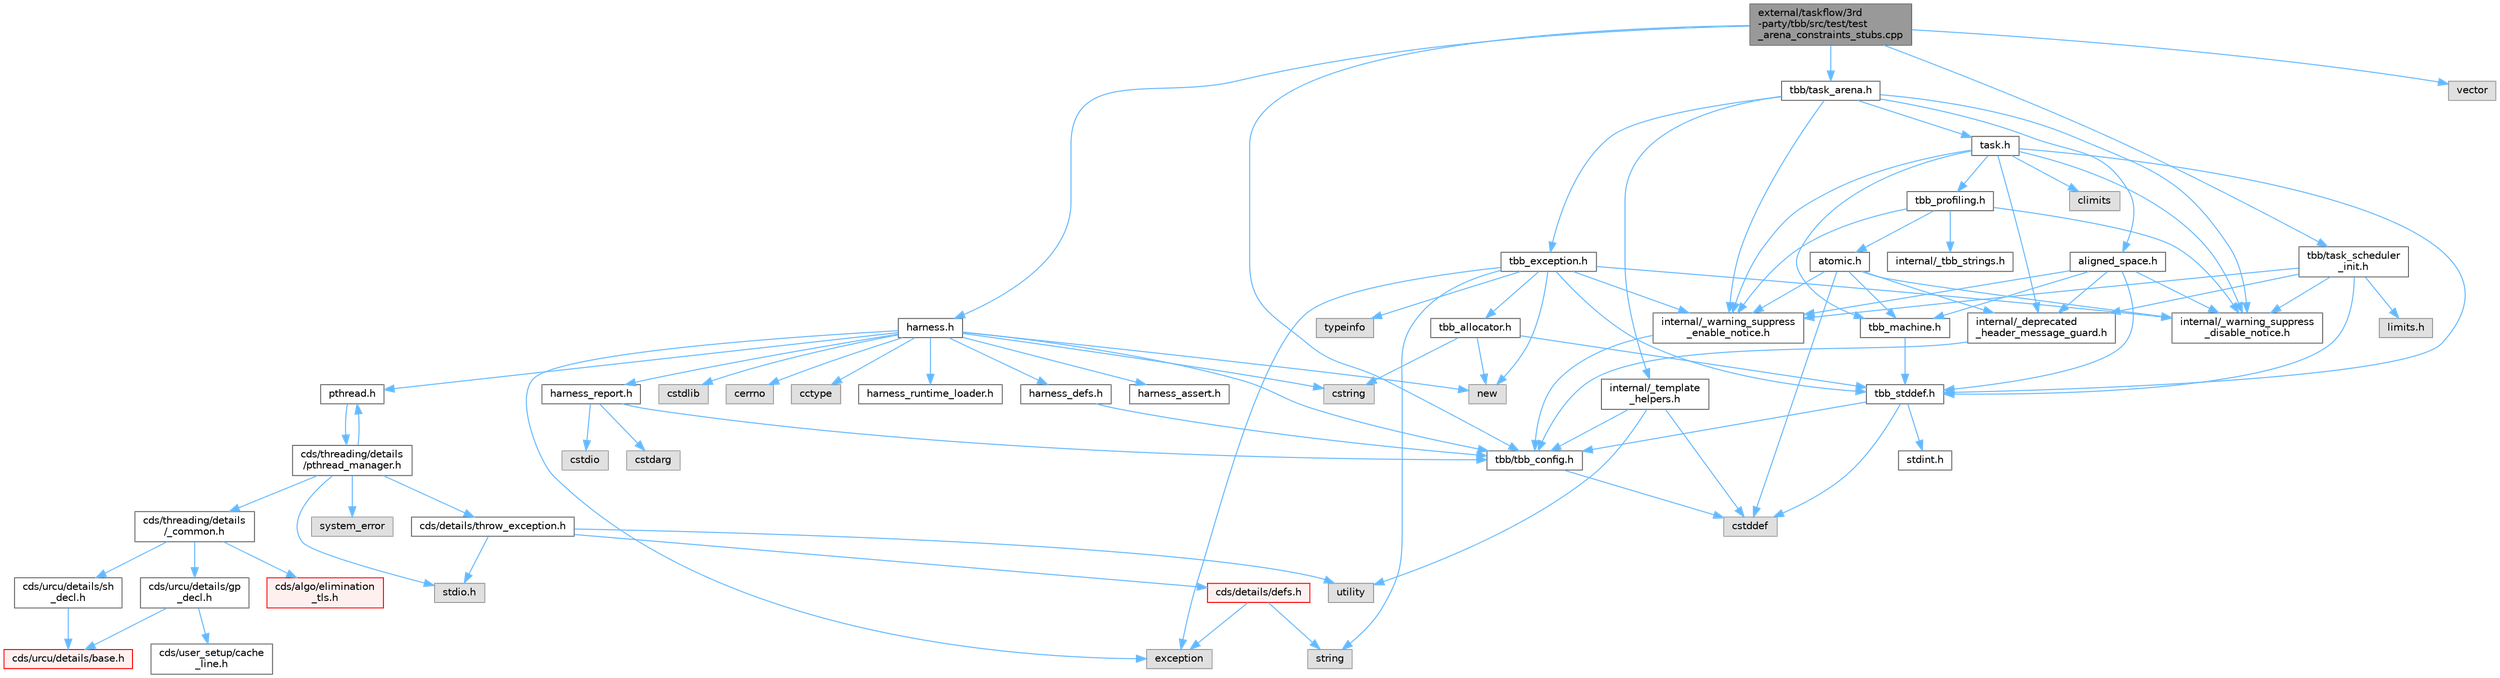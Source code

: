 digraph "external/taskflow/3rd-party/tbb/src/test/test_arena_constraints_stubs.cpp"
{
 // LATEX_PDF_SIZE
  bgcolor="transparent";
  edge [fontname=Helvetica,fontsize=10,labelfontname=Helvetica,labelfontsize=10];
  node [fontname=Helvetica,fontsize=10,shape=box,height=0.2,width=0.4];
  Node1 [id="Node000001",label="external/taskflow/3rd\l-party/tbb/src/test/test\l_arena_constraints_stubs.cpp",height=0.2,width=0.4,color="gray40", fillcolor="grey60", style="filled", fontcolor="black",tooltip=" "];
  Node1 -> Node2 [id="edge1_Node000001_Node000002",color="steelblue1",style="solid",tooltip=" "];
  Node2 [id="Node000002",label="tbb/tbb_config.h",height=0.2,width=0.4,color="grey40", fillcolor="white", style="filled",URL="$tbb__config_8h.html",tooltip=" "];
  Node2 -> Node3 [id="edge2_Node000002_Node000003",color="steelblue1",style="solid",tooltip=" "];
  Node3 [id="Node000003",label="cstddef",height=0.2,width=0.4,color="grey60", fillcolor="#E0E0E0", style="filled",tooltip=" "];
  Node1 -> Node4 [id="edge3_Node000001_Node000004",color="steelblue1",style="solid",tooltip=" "];
  Node4 [id="Node000004",label="harness.h",height=0.2,width=0.4,color="grey40", fillcolor="white", style="filled",URL="$harness_8h.html",tooltip=" "];
  Node4 -> Node2 [id="edge4_Node000004_Node000002",color="steelblue1",style="solid",tooltip=" "];
  Node4 -> Node5 [id="edge5_Node000004_Node000005",color="steelblue1",style="solid",tooltip=" "];
  Node5 [id="Node000005",label="harness_defs.h",height=0.2,width=0.4,color="grey40", fillcolor="white", style="filled",URL="$harness__defs_8h.html",tooltip=" "];
  Node5 -> Node2 [id="edge6_Node000005_Node000002",color="steelblue1",style="solid",tooltip=" "];
  Node4 -> Node6 [id="edge7_Node000004_Node000006",color="steelblue1",style="solid",tooltip=" "];
  Node6 [id="Node000006",label="cstdlib",height=0.2,width=0.4,color="grey60", fillcolor="#E0E0E0", style="filled",tooltip=" "];
  Node4 -> Node7 [id="edge8_Node000004_Node000007",color="steelblue1",style="solid",tooltip=" "];
  Node7 [id="Node000007",label="cstring",height=0.2,width=0.4,color="grey60", fillcolor="#E0E0E0", style="filled",tooltip=" "];
  Node4 -> Node8 [id="edge9_Node000004_Node000008",color="steelblue1",style="solid",tooltip=" "];
  Node8 [id="Node000008",label="cerrno",height=0.2,width=0.4,color="grey60", fillcolor="#E0E0E0", style="filled",tooltip=" "];
  Node4 -> Node9 [id="edge10_Node000004_Node000009",color="steelblue1",style="solid",tooltip=" "];
  Node9 [id="Node000009",label="cctype",height=0.2,width=0.4,color="grey60", fillcolor="#E0E0E0", style="filled",tooltip=" "];
  Node4 -> Node10 [id="edge11_Node000004_Node000010",color="steelblue1",style="solid",tooltip=" "];
  Node10 [id="Node000010",label="new",height=0.2,width=0.4,color="grey60", fillcolor="#E0E0E0", style="filled",tooltip=" "];
  Node4 -> Node11 [id="edge12_Node000004_Node000011",color="steelblue1",style="solid",tooltip=" "];
  Node11 [id="Node000011",label="pthread.h",height=0.2,width=0.4,color="grey40", fillcolor="white", style="filled",URL="$pthread_8h.html",tooltip=" "];
  Node11 -> Node12 [id="edge13_Node000011_Node000012",color="steelblue1",style="solid",tooltip=" "];
  Node12 [id="Node000012",label="cds/threading/details\l/pthread_manager.h",height=0.2,width=0.4,color="grey40", fillcolor="white", style="filled",URL="$pthread__manager_8h.html",tooltip=" "];
  Node12 -> Node13 [id="edge14_Node000012_Node000013",color="steelblue1",style="solid",tooltip=" "];
  Node13 [id="Node000013",label="system_error",height=0.2,width=0.4,color="grey60", fillcolor="#E0E0E0", style="filled",tooltip=" "];
  Node12 -> Node14 [id="edge15_Node000012_Node000014",color="steelblue1",style="solid",tooltip=" "];
  Node14 [id="Node000014",label="stdio.h",height=0.2,width=0.4,color="grey60", fillcolor="#E0E0E0", style="filled",tooltip=" "];
  Node12 -> Node11 [id="edge16_Node000012_Node000011",color="steelblue1",style="solid",tooltip=" "];
  Node12 -> Node15 [id="edge17_Node000012_Node000015",color="steelblue1",style="solid",tooltip=" "];
  Node15 [id="Node000015",label="cds/threading/details\l/_common.h",height=0.2,width=0.4,color="grey40", fillcolor="white", style="filled",URL="$__common_8h.html",tooltip=" "];
  Node15 -> Node16 [id="edge18_Node000015_Node000016",color="steelblue1",style="solid",tooltip=" "];
  Node16 [id="Node000016",label="cds/urcu/details/gp\l_decl.h",height=0.2,width=0.4,color="grey40", fillcolor="white", style="filled",URL="$gp__decl_8h.html",tooltip=" "];
  Node16 -> Node17 [id="edge19_Node000016_Node000017",color="steelblue1",style="solid",tooltip=" "];
  Node17 [id="Node000017",label="cds/urcu/details/base.h",height=0.2,width=0.4,color="red", fillcolor="#FFF0F0", style="filled",URL="$external_2libcds_2cds_2urcu_2details_2base_8h.html",tooltip=" "];
  Node16 -> Node32 [id="edge20_Node000016_Node000032",color="steelblue1",style="solid",tooltip=" "];
  Node32 [id="Node000032",label="cds/user_setup/cache\l_line.h",height=0.2,width=0.4,color="grey40", fillcolor="white", style="filled",URL="$cache__line_8h.html",tooltip="Cache-line size definition"];
  Node15 -> Node54 [id="edge21_Node000015_Node000054",color="steelblue1",style="solid",tooltip=" "];
  Node54 [id="Node000054",label="cds/urcu/details/sh\l_decl.h",height=0.2,width=0.4,color="grey40", fillcolor="white", style="filled",URL="$sh__decl_8h.html",tooltip=" "];
  Node54 -> Node17 [id="edge22_Node000054_Node000017",color="steelblue1",style="solid",tooltip=" "];
  Node15 -> Node55 [id="edge23_Node000015_Node000055",color="steelblue1",style="solid",tooltip=" "];
  Node55 [id="Node000055",label="cds/algo/elimination\l_tls.h",height=0.2,width=0.4,color="red", fillcolor="#FFF0F0", style="filled",URL="$elimination__tls_8h.html",tooltip=" "];
  Node12 -> Node48 [id="edge24_Node000012_Node000048",color="steelblue1",style="solid",tooltip=" "];
  Node48 [id="Node000048",label="cds/details/throw_exception.h",height=0.2,width=0.4,color="grey40", fillcolor="white", style="filled",URL="$throw__exception_8h.html",tooltip=" "];
  Node48 -> Node19 [id="edge25_Node000048_Node000019",color="steelblue1",style="solid",tooltip=" "];
  Node19 [id="Node000019",label="cds/details/defs.h",height=0.2,width=0.4,color="red", fillcolor="#FFF0F0", style="filled",URL="$details_2defs_8h.html",tooltip=" "];
  Node19 -> Node24 [id="edge26_Node000019_Node000024",color="steelblue1",style="solid",tooltip=" "];
  Node24 [id="Node000024",label="exception",height=0.2,width=0.4,color="grey60", fillcolor="#E0E0E0", style="filled",tooltip=" "];
  Node19 -> Node26 [id="edge27_Node000019_Node000026",color="steelblue1",style="solid",tooltip=" "];
  Node26 [id="Node000026",label="string",height=0.2,width=0.4,color="grey60", fillcolor="#E0E0E0", style="filled",tooltip=" "];
  Node48 -> Node14 [id="edge28_Node000048_Node000014",color="steelblue1",style="solid",tooltip=" "];
  Node48 -> Node49 [id="edge29_Node000048_Node000049",color="steelblue1",style="solid",tooltip=" "];
  Node49 [id="Node000049",label="utility",height=0.2,width=0.4,color="grey60", fillcolor="#E0E0E0", style="filled",tooltip=" "];
  Node4 -> Node57 [id="edge30_Node000004_Node000057",color="steelblue1",style="solid",tooltip=" "];
  Node57 [id="Node000057",label="harness_runtime_loader.h",height=0.2,width=0.4,color="grey40", fillcolor="white", style="filled",URL="$harness__runtime__loader_8h.html",tooltip=" "];
  Node4 -> Node58 [id="edge31_Node000004_Node000058",color="steelblue1",style="solid",tooltip=" "];
  Node58 [id="Node000058",label="harness_report.h",height=0.2,width=0.4,color="grey40", fillcolor="white", style="filled",URL="$harness__report_8h.html",tooltip=" "];
  Node58 -> Node59 [id="edge32_Node000058_Node000059",color="steelblue1",style="solid",tooltip=" "];
  Node59 [id="Node000059",label="cstdio",height=0.2,width=0.4,color="grey60", fillcolor="#E0E0E0", style="filled",tooltip=" "];
  Node58 -> Node60 [id="edge33_Node000058_Node000060",color="steelblue1",style="solid",tooltip=" "];
  Node60 [id="Node000060",label="cstdarg",height=0.2,width=0.4,color="grey60", fillcolor="#E0E0E0", style="filled",tooltip=" "];
  Node58 -> Node2 [id="edge34_Node000058_Node000002",color="steelblue1",style="solid",tooltip=" "];
  Node4 -> Node24 [id="edge35_Node000004_Node000024",color="steelblue1",style="solid",tooltip=" "];
  Node4 -> Node61 [id="edge36_Node000004_Node000061",color="steelblue1",style="solid",tooltip=" "];
  Node61 [id="Node000061",label="harness_assert.h",height=0.2,width=0.4,color="grey40", fillcolor="white", style="filled",URL="$harness__assert_8h.html",tooltip=" "];
  Node1 -> Node62 [id="edge37_Node000001_Node000062",color="steelblue1",style="solid",tooltip=" "];
  Node62 [id="Node000062",label="tbb/task_arena.h",height=0.2,width=0.4,color="grey40", fillcolor="white", style="filled",URL="$task__arena_8h.html",tooltip=" "];
  Node62 -> Node63 [id="edge38_Node000062_Node000063",color="steelblue1",style="solid",tooltip=" "];
  Node63 [id="Node000063",label="internal/_warning_suppress\l_enable_notice.h",height=0.2,width=0.4,color="grey40", fillcolor="white", style="filled",URL="$__warning__suppress__enable__notice_8h.html",tooltip=" "];
  Node63 -> Node2 [id="edge39_Node000063_Node000002",color="steelblue1",style="solid",tooltip=" "];
  Node62 -> Node64 [id="edge40_Node000062_Node000064",color="steelblue1",style="solid",tooltip=" "];
  Node64 [id="Node000064",label="task.h",height=0.2,width=0.4,color="grey40", fillcolor="white", style="filled",URL="$task_8h.html",tooltip=" "];
  Node64 -> Node65 [id="edge41_Node000064_Node000065",color="steelblue1",style="solid",tooltip=" "];
  Node65 [id="Node000065",label="internal/_deprecated\l_header_message_guard.h",height=0.2,width=0.4,color="grey40", fillcolor="white", style="filled",URL="$__deprecated__header__message__guard_8h.html",tooltip=" "];
  Node65 -> Node2 [id="edge42_Node000065_Node000002",color="steelblue1",style="solid",tooltip=" "];
  Node64 -> Node63 [id="edge43_Node000064_Node000063",color="steelblue1",style="solid",tooltip=" "];
  Node64 -> Node66 [id="edge44_Node000064_Node000066",color="steelblue1",style="solid",tooltip=" "];
  Node66 [id="Node000066",label="tbb_stddef.h",height=0.2,width=0.4,color="grey40", fillcolor="white", style="filled",URL="$tbb__stddef_8h.html",tooltip=" "];
  Node66 -> Node2 [id="edge45_Node000066_Node000002",color="steelblue1",style="solid",tooltip=" "];
  Node66 -> Node3 [id="edge46_Node000066_Node000003",color="steelblue1",style="solid",tooltip=" "];
  Node66 -> Node67 [id="edge47_Node000066_Node000067",color="steelblue1",style="solid",tooltip=" "];
  Node67 [id="Node000067",label="stdint.h",height=0.2,width=0.4,color="grey40", fillcolor="white", style="filled",URL="$stdint_8h.html",tooltip=" "];
  Node64 -> Node68 [id="edge48_Node000064_Node000068",color="steelblue1",style="solid",tooltip=" "];
  Node68 [id="Node000068",label="tbb_machine.h",height=0.2,width=0.4,color="grey40", fillcolor="white", style="filled",URL="$tbb__machine_8h.html",tooltip=" "];
  Node68 -> Node66 [id="edge49_Node000068_Node000066",color="steelblue1",style="solid",tooltip=" "];
  Node64 -> Node69 [id="edge50_Node000064_Node000069",color="steelblue1",style="solid",tooltip=" "];
  Node69 [id="Node000069",label="tbb_profiling.h",height=0.2,width=0.4,color="grey40", fillcolor="white", style="filled",URL="$tbb__profiling_8h.html",tooltip=" "];
  Node69 -> Node63 [id="edge51_Node000069_Node000063",color="steelblue1",style="solid",tooltip=" "];
  Node69 -> Node70 [id="edge52_Node000069_Node000070",color="steelblue1",style="solid",tooltip=" "];
  Node70 [id="Node000070",label="internal/_tbb_strings.h",height=0.2,width=0.4,color="grey40", fillcolor="white", style="filled",URL="$__tbb__strings_8h.html",tooltip=" "];
  Node69 -> Node71 [id="edge53_Node000069_Node000071",color="steelblue1",style="solid",tooltip=" "];
  Node71 [id="Node000071",label="atomic.h",height=0.2,width=0.4,color="grey40", fillcolor="white", style="filled",URL="$external_2taskflow_23rd-party_2tbb_2include_2tbb_2atomic_8h.html",tooltip=" "];
  Node71 -> Node65 [id="edge54_Node000071_Node000065",color="steelblue1",style="solid",tooltip=" "];
  Node71 -> Node63 [id="edge55_Node000071_Node000063",color="steelblue1",style="solid",tooltip=" "];
  Node71 -> Node3 [id="edge56_Node000071_Node000003",color="steelblue1",style="solid",tooltip=" "];
  Node71 -> Node68 [id="edge57_Node000071_Node000068",color="steelblue1",style="solid",tooltip=" "];
  Node71 -> Node72 [id="edge58_Node000071_Node000072",color="steelblue1",style="solid",tooltip=" "];
  Node72 [id="Node000072",label="internal/_warning_suppress\l_disable_notice.h",height=0.2,width=0.4,color="grey40", fillcolor="white", style="filled",URL="$__warning__suppress__disable__notice_8h.html",tooltip=" "];
  Node69 -> Node72 [id="edge59_Node000069_Node000072",color="steelblue1",style="solid",tooltip=" "];
  Node64 -> Node73 [id="edge60_Node000064_Node000073",color="steelblue1",style="solid",tooltip=" "];
  Node73 [id="Node000073",label="climits",height=0.2,width=0.4,color="grey60", fillcolor="#E0E0E0", style="filled",tooltip=" "];
  Node64 -> Node72 [id="edge61_Node000064_Node000072",color="steelblue1",style="solid",tooltip=" "];
  Node62 -> Node74 [id="edge62_Node000062_Node000074",color="steelblue1",style="solid",tooltip=" "];
  Node74 [id="Node000074",label="tbb_exception.h",height=0.2,width=0.4,color="grey40", fillcolor="white", style="filled",URL="$tbb__exception_8h.html",tooltip=" "];
  Node74 -> Node63 [id="edge63_Node000074_Node000063",color="steelblue1",style="solid",tooltip=" "];
  Node74 -> Node66 [id="edge64_Node000074_Node000066",color="steelblue1",style="solid",tooltip=" "];
  Node74 -> Node24 [id="edge65_Node000074_Node000024",color="steelblue1",style="solid",tooltip=" "];
  Node74 -> Node10 [id="edge66_Node000074_Node000010",color="steelblue1",style="solid",tooltip=" "];
  Node74 -> Node26 [id="edge67_Node000074_Node000026",color="steelblue1",style="solid",tooltip=" "];
  Node74 -> Node75 [id="edge68_Node000074_Node000075",color="steelblue1",style="solid",tooltip=" "];
  Node75 [id="Node000075",label="tbb_allocator.h",height=0.2,width=0.4,color="grey40", fillcolor="white", style="filled",URL="$tbb__allocator_8h.html",tooltip=" "];
  Node75 -> Node66 [id="edge69_Node000075_Node000066",color="steelblue1",style="solid",tooltip=" "];
  Node75 -> Node10 [id="edge70_Node000075_Node000010",color="steelblue1",style="solid",tooltip=" "];
  Node75 -> Node7 [id="edge71_Node000075_Node000007",color="steelblue1",style="solid",tooltip=" "];
  Node74 -> Node76 [id="edge72_Node000074_Node000076",color="steelblue1",style="solid",tooltip=" "];
  Node76 [id="Node000076",label="typeinfo",height=0.2,width=0.4,color="grey60", fillcolor="#E0E0E0", style="filled",tooltip=" "];
  Node74 -> Node72 [id="edge73_Node000074_Node000072",color="steelblue1",style="solid",tooltip=" "];
  Node62 -> Node77 [id="edge74_Node000062_Node000077",color="steelblue1",style="solid",tooltip=" "];
  Node77 [id="Node000077",label="internal/_template\l_helpers.h",height=0.2,width=0.4,color="grey40", fillcolor="white", style="filled",URL="$__template__helpers_8h.html",tooltip=" "];
  Node77 -> Node49 [id="edge75_Node000077_Node000049",color="steelblue1",style="solid",tooltip=" "];
  Node77 -> Node3 [id="edge76_Node000077_Node000003",color="steelblue1",style="solid",tooltip=" "];
  Node77 -> Node2 [id="edge77_Node000077_Node000002",color="steelblue1",style="solid",tooltip=" "];
  Node62 -> Node78 [id="edge78_Node000062_Node000078",color="steelblue1",style="solid",tooltip=" "];
  Node78 [id="Node000078",label="aligned_space.h",height=0.2,width=0.4,color="grey40", fillcolor="white", style="filled",URL="$aligned__space_8h.html",tooltip=" "];
  Node78 -> Node65 [id="edge79_Node000078_Node000065",color="steelblue1",style="solid",tooltip=" "];
  Node78 -> Node63 [id="edge80_Node000078_Node000063",color="steelblue1",style="solid",tooltip=" "];
  Node78 -> Node66 [id="edge81_Node000078_Node000066",color="steelblue1",style="solid",tooltip=" "];
  Node78 -> Node68 [id="edge82_Node000078_Node000068",color="steelblue1",style="solid",tooltip=" "];
  Node78 -> Node72 [id="edge83_Node000078_Node000072",color="steelblue1",style="solid",tooltip=" "];
  Node62 -> Node72 [id="edge84_Node000062_Node000072",color="steelblue1",style="solid",tooltip=" "];
  Node1 -> Node79 [id="edge85_Node000001_Node000079",color="steelblue1",style="solid",tooltip=" "];
  Node79 [id="Node000079",label="tbb/task_scheduler\l_init.h",height=0.2,width=0.4,color="grey40", fillcolor="white", style="filled",URL="$task__scheduler__init_8h.html",tooltip=" "];
  Node79 -> Node65 [id="edge86_Node000079_Node000065",color="steelblue1",style="solid",tooltip=" "];
  Node79 -> Node63 [id="edge87_Node000079_Node000063",color="steelblue1",style="solid",tooltip=" "];
  Node79 -> Node66 [id="edge88_Node000079_Node000066",color="steelblue1",style="solid",tooltip=" "];
  Node79 -> Node80 [id="edge89_Node000079_Node000080",color="steelblue1",style="solid",tooltip=" "];
  Node80 [id="Node000080",label="limits.h",height=0.2,width=0.4,color="grey60", fillcolor="#E0E0E0", style="filled",tooltip=" "];
  Node79 -> Node72 [id="edge90_Node000079_Node000072",color="steelblue1",style="solid",tooltip=" "];
  Node1 -> Node81 [id="edge91_Node000001_Node000081",color="steelblue1",style="solid",tooltip=" "];
  Node81 [id="Node000081",label="vector",height=0.2,width=0.4,color="grey60", fillcolor="#E0E0E0", style="filled",tooltip=" "];
}
